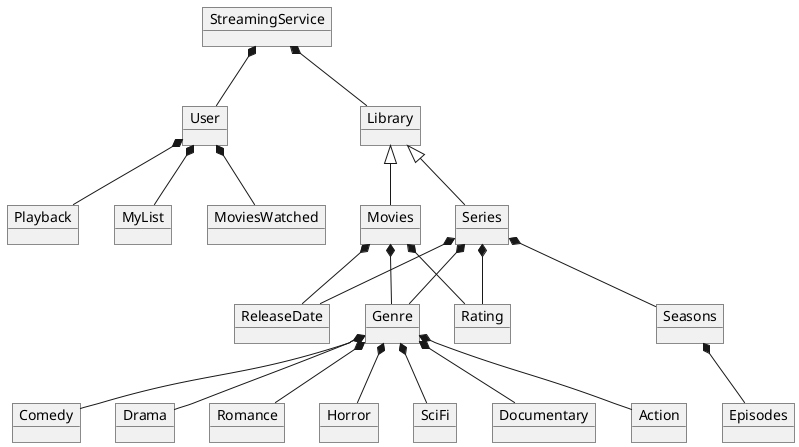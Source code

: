 @startuml
'https://plantuml.com/sequence-diagram

object StreamingService

object User

object Playback
object MyList
object MoviesWatched

object Series
object Seasons
object Episodes

object Movies

object Library
object Rating
object ReleaseDate

object Genre
object Action
object Comedy
object Drama
object Romance
object Horror
object SciFi
object Documentary

StreamingService *-- User

User *-- MoviesWatched
User *-- MyList
User *-- Playback

StreamingService *-- Library
Library <|-- Series
Library <|-- Movies
Series *-- Seasons
Seasons *-- Episodes
Series *-- Genre
Series *-- Rating
Series *-- ReleaseDate

Genre *-- Action
Genre *-- Comedy
Genre *-- Drama
Genre *-- Romance
Genre *-- Horror
Genre *-- SciFi
Genre *-- Documentary

Movies *-- Genre
Movies *-- Rating
Movies *-- ReleaseDate

@enduml